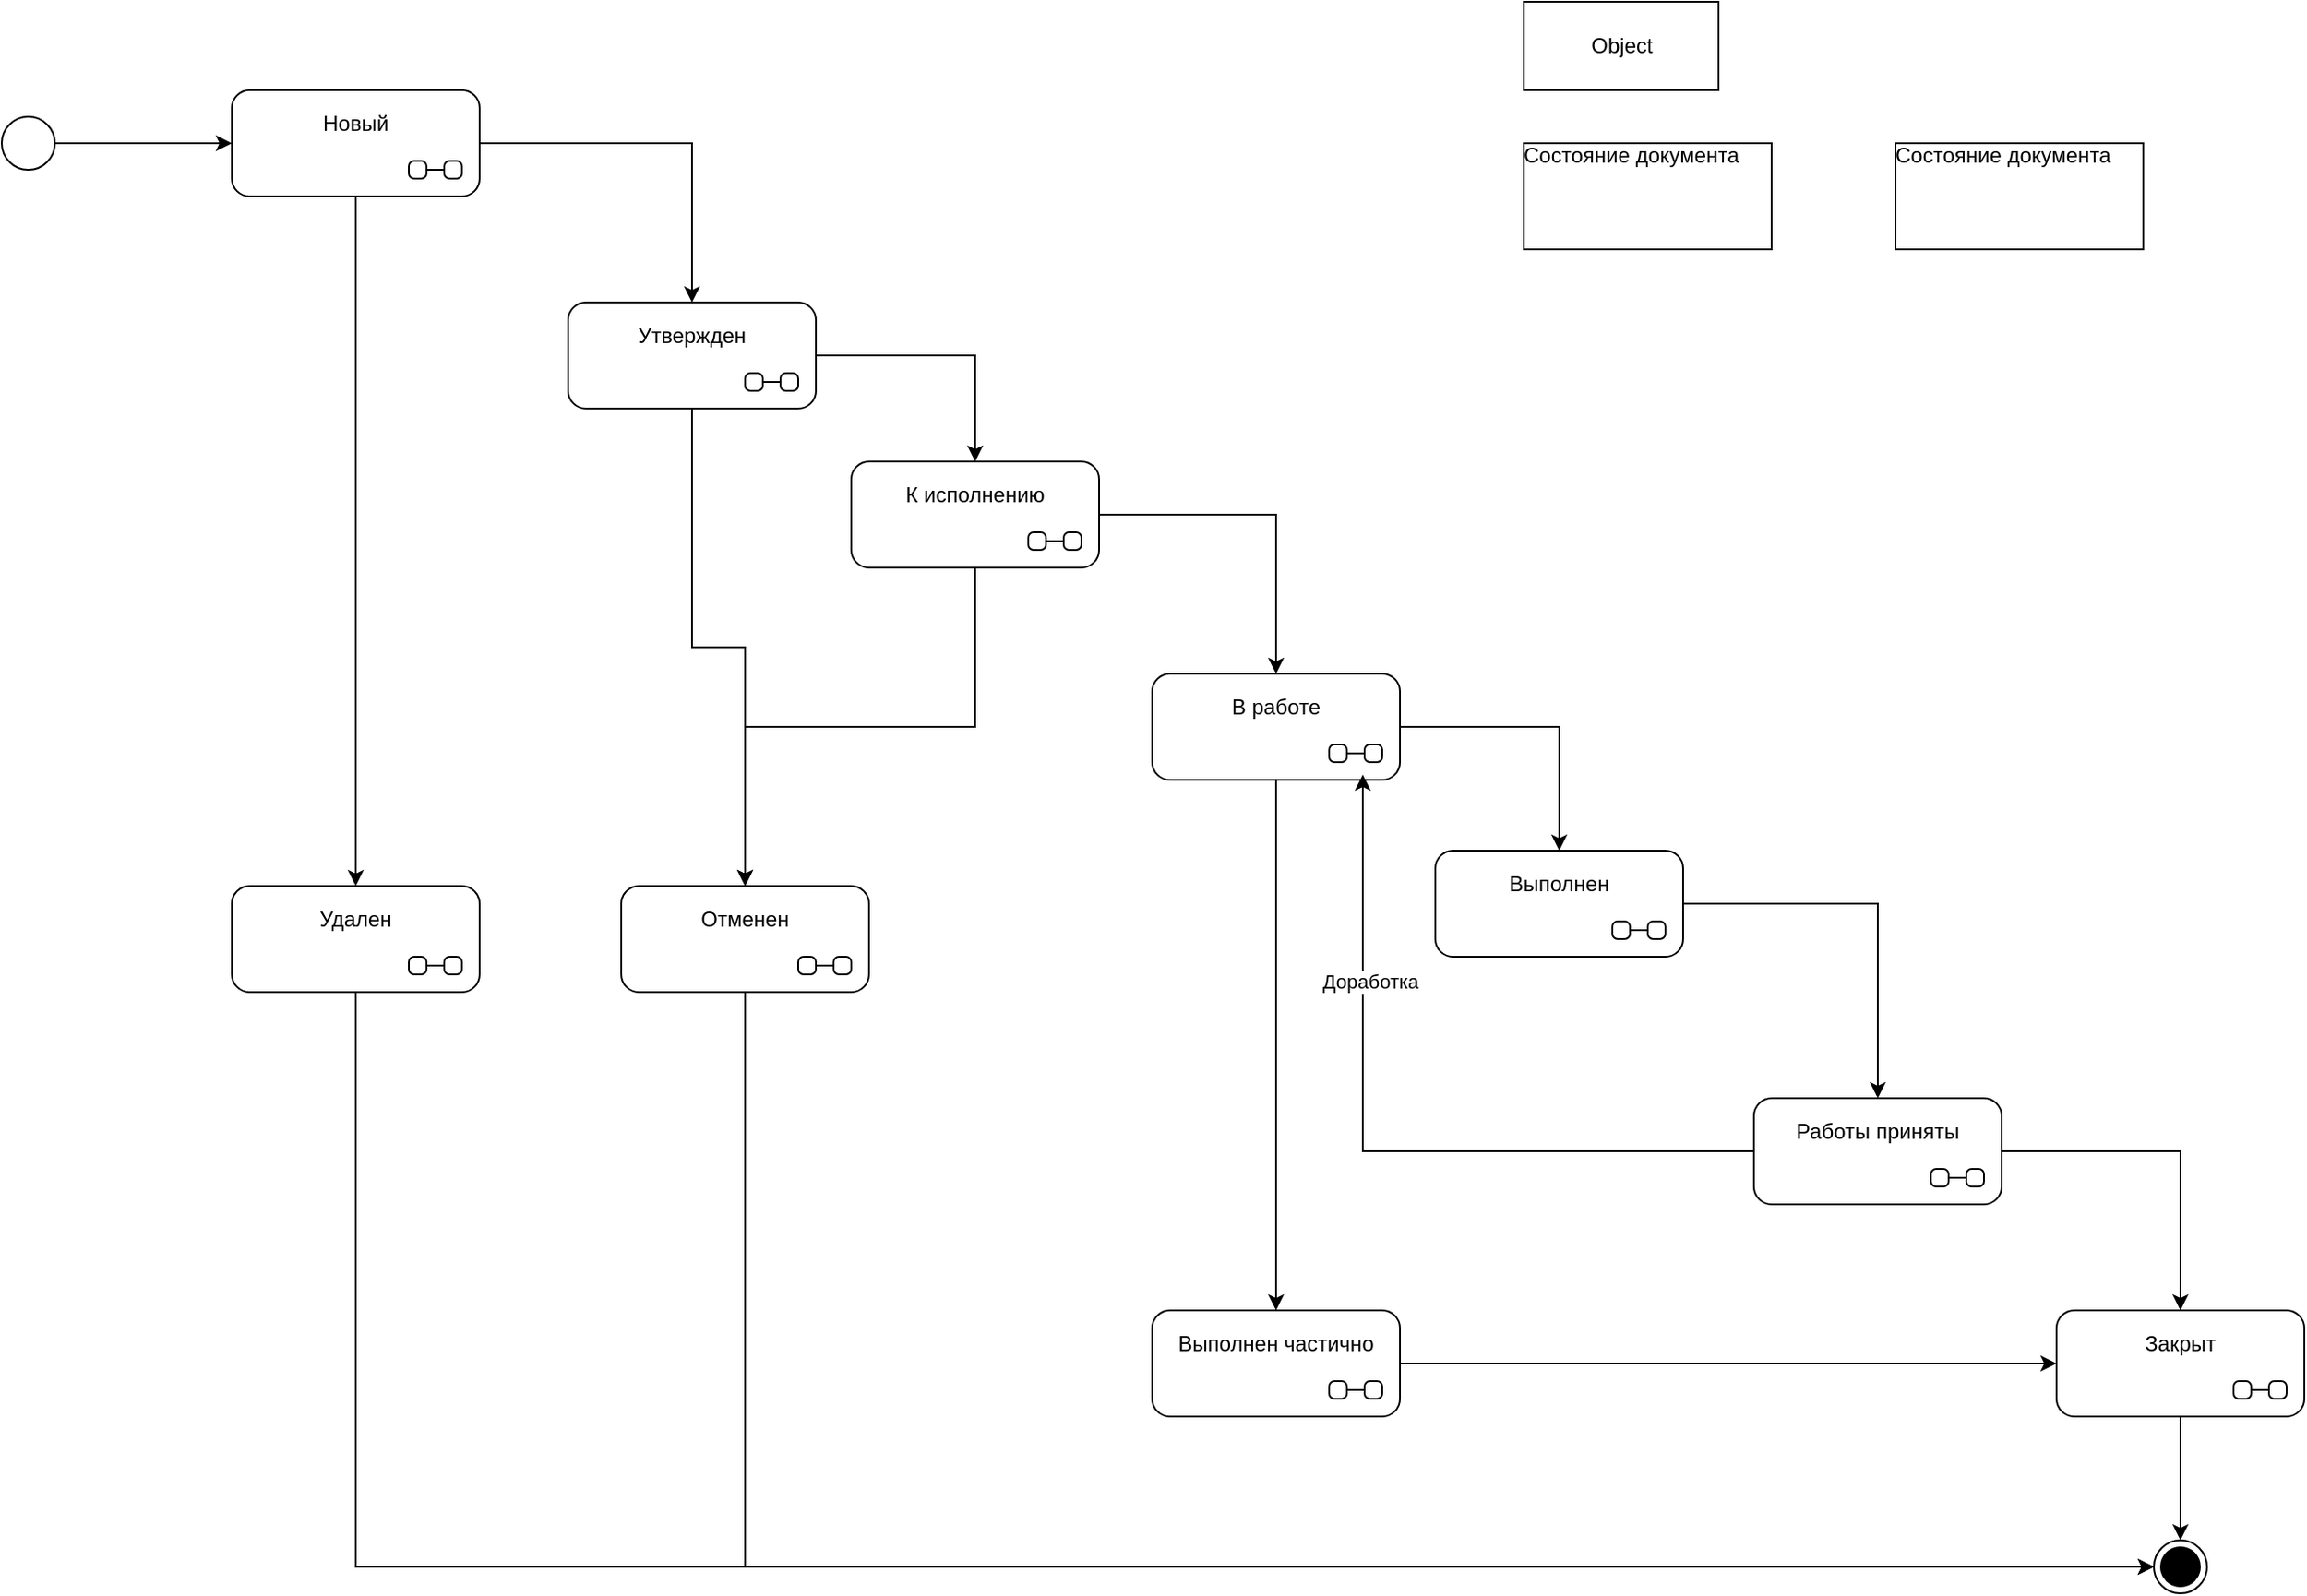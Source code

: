 <mxfile version="20.0.3" type="github">
  <diagram id="vTnfGZ785RU8JhbIHK8r" name="Page-1">
    <mxGraphModel dx="1354" dy="702" grid="1" gridSize="10" guides="1" tooltips="1" connect="1" arrows="1" fold="1" page="1" pageScale="1" pageWidth="827" pageHeight="1169" math="0" shadow="0">
      <root>
        <mxCell id="0" />
        <mxCell id="1" parent="0" />
        <mxCell id="SUBSh_5JTEmKqPY9ibjh-13" style="edgeStyle=orthogonalEdgeStyle;rounded=0;orthogonalLoop=1;jettySize=auto;html=1;exitX=1;exitY=0.5;exitDx=0;exitDy=0;entryX=0.5;entryY=0;entryDx=0;entryDy=0;" edge="1" parent="1" source="SUBSh_5JTEmKqPY9ibjh-2" target="SUBSh_5JTEmKqPY9ibjh-5">
          <mxGeometry relative="1" as="geometry" />
        </mxCell>
        <mxCell id="SUBSh_5JTEmKqPY9ibjh-20" style="edgeStyle=orthogonalEdgeStyle;rounded=0;orthogonalLoop=1;jettySize=auto;html=1;exitX=0.5;exitY=1;exitDx=0;exitDy=0;entryX=0.5;entryY=0;entryDx=0;entryDy=0;" edge="1" parent="1" source="SUBSh_5JTEmKqPY9ibjh-2" target="SUBSh_5JTEmKqPY9ibjh-19">
          <mxGeometry relative="1" as="geometry" />
        </mxCell>
        <mxCell id="SUBSh_5JTEmKqPY9ibjh-2" value="Новый" style="shape=umlState;rounded=1;verticalAlign=top;spacingTop=5;umlStateSymbol=collapseState;absoluteArcSize=1;arcSize=10;" vertex="1" parent="1">
          <mxGeometry x="210" y="110" width="140" height="60" as="geometry" />
        </mxCell>
        <mxCell id="SUBSh_5JTEmKqPY9ibjh-4" style="edgeStyle=orthogonalEdgeStyle;rounded=0;orthogonalLoop=1;jettySize=auto;html=1;exitX=1;exitY=0.5;exitDx=0;exitDy=0;" edge="1" parent="1" source="SUBSh_5JTEmKqPY9ibjh-3" target="SUBSh_5JTEmKqPY9ibjh-2">
          <mxGeometry relative="1" as="geometry" />
        </mxCell>
        <mxCell id="SUBSh_5JTEmKqPY9ibjh-3" value="" style="ellipse;fillColor=#ffffff;strokeColor=#000000;" vertex="1" parent="1">
          <mxGeometry x="80" y="125" width="30" height="30" as="geometry" />
        </mxCell>
        <mxCell id="SUBSh_5JTEmKqPY9ibjh-14" style="edgeStyle=orthogonalEdgeStyle;rounded=0;orthogonalLoop=1;jettySize=auto;html=1;exitX=1;exitY=0.5;exitDx=0;exitDy=0;entryX=0.5;entryY=0;entryDx=0;entryDy=0;" edge="1" parent="1" source="SUBSh_5JTEmKqPY9ibjh-5" target="SUBSh_5JTEmKqPY9ibjh-6">
          <mxGeometry relative="1" as="geometry" />
        </mxCell>
        <mxCell id="SUBSh_5JTEmKqPY9ibjh-23" style="edgeStyle=orthogonalEdgeStyle;rounded=0;orthogonalLoop=1;jettySize=auto;html=1;exitX=0.5;exitY=1;exitDx=0;exitDy=0;entryX=0.5;entryY=0;entryDx=0;entryDy=0;" edge="1" parent="1" source="SUBSh_5JTEmKqPY9ibjh-5" target="SUBSh_5JTEmKqPY9ibjh-22">
          <mxGeometry relative="1" as="geometry" />
        </mxCell>
        <mxCell id="SUBSh_5JTEmKqPY9ibjh-5" value="Утвержден" style="shape=umlState;rounded=1;verticalAlign=top;spacingTop=5;umlStateSymbol=collapseState;absoluteArcSize=1;arcSize=10;" vertex="1" parent="1">
          <mxGeometry x="400" y="230" width="140" height="60" as="geometry" />
        </mxCell>
        <mxCell id="SUBSh_5JTEmKqPY9ibjh-15" style="edgeStyle=orthogonalEdgeStyle;rounded=0;orthogonalLoop=1;jettySize=auto;html=1;exitX=1;exitY=0.5;exitDx=0;exitDy=0;entryX=0.5;entryY=0;entryDx=0;entryDy=0;" edge="1" parent="1" source="SUBSh_5JTEmKqPY9ibjh-6" target="SUBSh_5JTEmKqPY9ibjh-7">
          <mxGeometry relative="1" as="geometry" />
        </mxCell>
        <mxCell id="SUBSh_5JTEmKqPY9ibjh-24" style="edgeStyle=orthogonalEdgeStyle;rounded=0;orthogonalLoop=1;jettySize=auto;html=1;exitX=0.5;exitY=1;exitDx=0;exitDy=0;entryX=0.5;entryY=0;entryDx=0;entryDy=0;" edge="1" parent="1" source="SUBSh_5JTEmKqPY9ibjh-6" target="SUBSh_5JTEmKqPY9ibjh-22">
          <mxGeometry relative="1" as="geometry" />
        </mxCell>
        <mxCell id="SUBSh_5JTEmKqPY9ibjh-6" value="К исполнению" style="shape=umlState;rounded=1;verticalAlign=top;spacingTop=5;umlStateSymbol=collapseState;absoluteArcSize=1;arcSize=10;" vertex="1" parent="1">
          <mxGeometry x="560" y="320" width="140" height="60" as="geometry" />
        </mxCell>
        <mxCell id="SUBSh_5JTEmKqPY9ibjh-16" style="edgeStyle=orthogonalEdgeStyle;rounded=0;orthogonalLoop=1;jettySize=auto;html=1;exitX=1;exitY=0.5;exitDx=0;exitDy=0;entryX=0.5;entryY=0;entryDx=0;entryDy=0;" edge="1" parent="1" source="SUBSh_5JTEmKqPY9ibjh-7" target="SUBSh_5JTEmKqPY9ibjh-8">
          <mxGeometry relative="1" as="geometry" />
        </mxCell>
        <mxCell id="SUBSh_5JTEmKqPY9ibjh-27" style="edgeStyle=orthogonalEdgeStyle;rounded=0;orthogonalLoop=1;jettySize=auto;html=1;exitX=0.5;exitY=1;exitDx=0;exitDy=0;entryX=0.5;entryY=0;entryDx=0;entryDy=0;" edge="1" parent="1" source="SUBSh_5JTEmKqPY9ibjh-7" target="SUBSh_5JTEmKqPY9ibjh-26">
          <mxGeometry relative="1" as="geometry" />
        </mxCell>
        <mxCell id="SUBSh_5JTEmKqPY9ibjh-7" value="В работе" style="shape=umlState;rounded=1;verticalAlign=top;spacingTop=5;umlStateSymbol=collapseState;absoluteArcSize=1;arcSize=10;" vertex="1" parent="1">
          <mxGeometry x="730" y="440" width="140" height="60" as="geometry" />
        </mxCell>
        <mxCell id="SUBSh_5JTEmKqPY9ibjh-17" style="edgeStyle=orthogonalEdgeStyle;rounded=0;orthogonalLoop=1;jettySize=auto;html=1;exitX=1;exitY=0.5;exitDx=0;exitDy=0;entryX=0.5;entryY=0;entryDx=0;entryDy=0;" edge="1" parent="1" source="SUBSh_5JTEmKqPY9ibjh-8" target="SUBSh_5JTEmKqPY9ibjh-9">
          <mxGeometry relative="1" as="geometry" />
        </mxCell>
        <mxCell id="SUBSh_5JTEmKqPY9ibjh-8" value="Выполнен" style="shape=umlState;rounded=1;verticalAlign=top;spacingTop=5;umlStateSymbol=collapseState;absoluteArcSize=1;arcSize=10;" vertex="1" parent="1">
          <mxGeometry x="890" y="540" width="140" height="60" as="geometry" />
        </mxCell>
        <mxCell id="SUBSh_5JTEmKqPY9ibjh-18" style="edgeStyle=orthogonalEdgeStyle;rounded=0;orthogonalLoop=1;jettySize=auto;html=1;exitX=1;exitY=0.5;exitDx=0;exitDy=0;entryX=0.5;entryY=0;entryDx=0;entryDy=0;" edge="1" parent="1" source="SUBSh_5JTEmKqPY9ibjh-9" target="SUBSh_5JTEmKqPY9ibjh-10">
          <mxGeometry relative="1" as="geometry" />
        </mxCell>
        <mxCell id="SUBSh_5JTEmKqPY9ibjh-29" style="edgeStyle=orthogonalEdgeStyle;rounded=0;orthogonalLoop=1;jettySize=auto;html=1;exitX=0;exitY=0.5;exitDx=0;exitDy=0;entryX=0.85;entryY=0.95;entryDx=0;entryDy=0;entryPerimeter=0;" edge="1" parent="1" source="SUBSh_5JTEmKqPY9ibjh-9" target="SUBSh_5JTEmKqPY9ibjh-7">
          <mxGeometry relative="1" as="geometry">
            <mxPoint x="850" y="520" as="targetPoint" />
          </mxGeometry>
        </mxCell>
        <mxCell id="SUBSh_5JTEmKqPY9ibjh-30" value="Доработка" style="edgeLabel;html=1;align=center;verticalAlign=middle;resizable=0;points=[];" vertex="1" connectable="0" parent="SUBSh_5JTEmKqPY9ibjh-29">
          <mxGeometry x="0.464" y="-4" relative="1" as="geometry">
            <mxPoint as="offset" />
          </mxGeometry>
        </mxCell>
        <mxCell id="SUBSh_5JTEmKqPY9ibjh-9" value="Работы приняты" style="shape=umlState;rounded=1;verticalAlign=top;spacingTop=5;umlStateSymbol=collapseState;absoluteArcSize=1;arcSize=10;" vertex="1" parent="1">
          <mxGeometry x="1070" y="680" width="140" height="60" as="geometry" />
        </mxCell>
        <mxCell id="SUBSh_5JTEmKqPY9ibjh-12" style="edgeStyle=orthogonalEdgeStyle;rounded=0;orthogonalLoop=1;jettySize=auto;html=1;exitX=0.5;exitY=1;exitDx=0;exitDy=0;entryX=0.5;entryY=0;entryDx=0;entryDy=0;" edge="1" parent="1" source="SUBSh_5JTEmKqPY9ibjh-10" target="SUBSh_5JTEmKqPY9ibjh-11">
          <mxGeometry relative="1" as="geometry" />
        </mxCell>
        <mxCell id="SUBSh_5JTEmKqPY9ibjh-10" value="Закрыт" style="shape=umlState;rounded=1;verticalAlign=top;spacingTop=5;umlStateSymbol=collapseState;absoluteArcSize=1;arcSize=10;" vertex="1" parent="1">
          <mxGeometry x="1241" y="800" width="140" height="60" as="geometry" />
        </mxCell>
        <mxCell id="SUBSh_5JTEmKqPY9ibjh-11" value="" style="ellipse;html=1;shape=endState;fillColor=#000000;strokeColor=#000000;" vertex="1" parent="1">
          <mxGeometry x="1296" y="930" width="30" height="30" as="geometry" />
        </mxCell>
        <mxCell id="SUBSh_5JTEmKqPY9ibjh-21" style="edgeStyle=orthogonalEdgeStyle;rounded=0;orthogonalLoop=1;jettySize=auto;html=1;exitX=0.5;exitY=1;exitDx=0;exitDy=0;entryX=0;entryY=0.5;entryDx=0;entryDy=0;" edge="1" parent="1" source="SUBSh_5JTEmKqPY9ibjh-19" target="SUBSh_5JTEmKqPY9ibjh-11">
          <mxGeometry relative="1" as="geometry" />
        </mxCell>
        <mxCell id="SUBSh_5JTEmKqPY9ibjh-19" value="Удален" style="shape=umlState;rounded=1;verticalAlign=top;spacingTop=5;umlStateSymbol=collapseState;absoluteArcSize=1;arcSize=10;" vertex="1" parent="1">
          <mxGeometry x="210" y="560" width="140" height="60" as="geometry" />
        </mxCell>
        <mxCell id="SUBSh_5JTEmKqPY9ibjh-25" style="edgeStyle=orthogonalEdgeStyle;rounded=0;orthogonalLoop=1;jettySize=auto;html=1;exitX=0.5;exitY=1;exitDx=0;exitDy=0;entryX=0;entryY=0.5;entryDx=0;entryDy=0;" edge="1" parent="1" source="SUBSh_5JTEmKqPY9ibjh-22" target="SUBSh_5JTEmKqPY9ibjh-11">
          <mxGeometry relative="1" as="geometry" />
        </mxCell>
        <mxCell id="SUBSh_5JTEmKqPY9ibjh-22" value="Отменен" style="shape=umlState;rounded=1;verticalAlign=top;spacingTop=5;umlStateSymbol=collapseState;absoluteArcSize=1;arcSize=10;" vertex="1" parent="1">
          <mxGeometry x="430" y="560" width="140" height="60" as="geometry" />
        </mxCell>
        <mxCell id="SUBSh_5JTEmKqPY9ibjh-28" style="edgeStyle=orthogonalEdgeStyle;rounded=0;orthogonalLoop=1;jettySize=auto;html=1;exitX=1;exitY=0.5;exitDx=0;exitDy=0;entryX=0;entryY=0.5;entryDx=0;entryDy=0;" edge="1" parent="1" source="SUBSh_5JTEmKqPY9ibjh-26" target="SUBSh_5JTEmKqPY9ibjh-10">
          <mxGeometry relative="1" as="geometry" />
        </mxCell>
        <mxCell id="SUBSh_5JTEmKqPY9ibjh-26" value="Выполнен частично" style="shape=umlState;rounded=1;verticalAlign=top;spacingTop=5;umlStateSymbol=collapseState;absoluteArcSize=1;arcSize=10;" vertex="1" parent="1">
          <mxGeometry x="730" y="800" width="140" height="60" as="geometry" />
        </mxCell>
        <mxCell id="SUBSh_5JTEmKqPY9ibjh-31" value="Object" style="html=1;" vertex="1" parent="1">
          <mxGeometry x="940" y="60" width="110" height="50" as="geometry" />
        </mxCell>
        <mxCell id="SUBSh_5JTEmKqPY9ibjh-32" value="Состояние документа" style="verticalAlign=top;align=left;overflow=fill;fontSize=12;fontFamily=Helvetica;html=1;" vertex="1" parent="1">
          <mxGeometry x="940" y="140" width="140" height="60" as="geometry" />
        </mxCell>
        <mxCell id="SUBSh_5JTEmKqPY9ibjh-33" value="Состояние документа" style="verticalAlign=top;align=left;overflow=fill;fontSize=12;fontFamily=Helvetica;html=1;" vertex="1" parent="1">
          <mxGeometry x="1150" y="140" width="140" height="60" as="geometry" />
        </mxCell>
      </root>
    </mxGraphModel>
  </diagram>
</mxfile>
